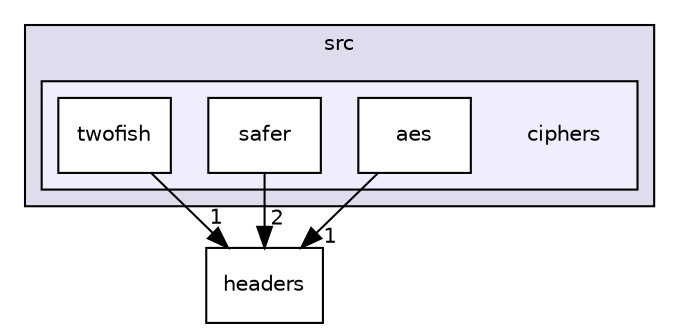 digraph "M:/Office/!Doutorado/0. RepositorioSVN/HAMSTER_Prototype/branches/JINT2018/include/libtomcrypt-develop/src/ciphers" {
  compound=true
  node [ fontsize="10", fontname="Helvetica"];
  edge [ labelfontsize="10", labelfontname="Helvetica"];
  subgraph clusterdir_741faac8ec9f85fd943a5b186bf49d47 {
    graph [ bgcolor="#ddddee", pencolor="black", label="src" fontname="Helvetica", fontsize="10", URL="dir_741faac8ec9f85fd943a5b186bf49d47.html"]
  subgraph clusterdir_194fd8ec3e237da77214829e2c90bdcf {
    graph [ bgcolor="#eeeeff", pencolor="black", label="" URL="dir_194fd8ec3e237da77214829e2c90bdcf.html"];
    dir_194fd8ec3e237da77214829e2c90bdcf [shape=plaintext label="ciphers"];
    dir_4ab777af81aed16df830b599749f333c [shape=box label="aes" color="black" fillcolor="white" style="filled" URL="dir_4ab777af81aed16df830b599749f333c.html"];
    dir_d7e78b6e97bd7dbbb7cec19eb0c58fc0 [shape=box label="safer" color="black" fillcolor="white" style="filled" URL="dir_d7e78b6e97bd7dbbb7cec19eb0c58fc0.html"];
    dir_045c6dd6e0725993cfda35b926ca3b53 [shape=box label="twofish" color="black" fillcolor="white" style="filled" URL="dir_045c6dd6e0725993cfda35b926ca3b53.html"];
  }
  }
  dir_a0acb8384b4122a9c7afcf2489cf4036 [shape=box label="headers" URL="dir_a0acb8384b4122a9c7afcf2489cf4036.html"];
  dir_d7e78b6e97bd7dbbb7cec19eb0c58fc0->dir_a0acb8384b4122a9c7afcf2489cf4036 [headlabel="2", labeldistance=1.5 headhref="dir_000012_000026.html"];
  dir_045c6dd6e0725993cfda35b926ca3b53->dir_a0acb8384b4122a9c7afcf2489cf4036 [headlabel="1", labeldistance=1.5 headhref="dir_000013_000026.html"];
  dir_4ab777af81aed16df830b599749f333c->dir_a0acb8384b4122a9c7afcf2489cf4036 [headlabel="1", labeldistance=1.5 headhref="dir_000011_000026.html"];
}
